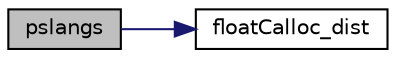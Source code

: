 digraph "pslangs"
{
 // LATEX_PDF_SIZE
  edge [fontname="Helvetica",fontsize="10",labelfontname="Helvetica",labelfontsize="10"];
  node [fontname="Helvetica",fontsize="10",shape=record];
  rankdir="LR";
  Node1 [label="pslangs",height=0.2,width=0.4,color="black", fillcolor="grey75", style="filled", fontcolor="black",tooltip=" "];
  Node1 -> Node2 [color="midnightblue",fontsize="10",style="solid",fontname="Helvetica"];
  Node2 [label="floatCalloc_dist",height=0.2,width=0.4,color="black", fillcolor="white", style="filled",URL="$smemory__dist_8c.html#a985a8c66b20b90d25c0f87170d2ce7c5",tooltip=" "];
}
